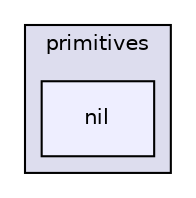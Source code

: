 digraph "src/OpenFOAM/primitives/nil" {
  bgcolor=transparent;
  compound=true
  node [ fontsize="10", fontname="Helvetica"];
  edge [ labelfontsize="10", labelfontname="Helvetica"];
  subgraph clusterdir_3e50f45338116b169052b428016851aa {
    graph [ bgcolor="#ddddee", pencolor="black", label="primitives" fontname="Helvetica", fontsize="10", URL="dir_3e50f45338116b169052b428016851aa.html"]
  dir_98f989b678dbf5309ce2e017b28f8821 [shape=box, label="nil", style="filled", fillcolor="#eeeeff", pencolor="black", URL="dir_98f989b678dbf5309ce2e017b28f8821.html"];
  }
}
